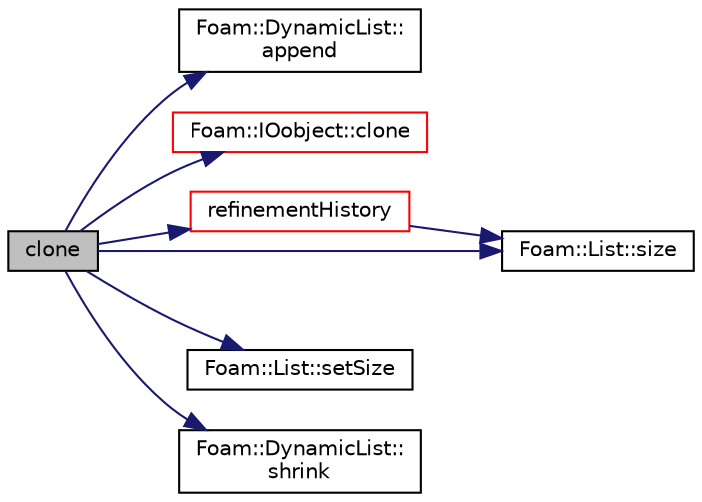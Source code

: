 digraph "clone"
{
  bgcolor="transparent";
  edge [fontname="Helvetica",fontsize="10",labelfontname="Helvetica",labelfontsize="10"];
  node [fontname="Helvetica",fontsize="10",shape=record];
  rankdir="LR";
  Node2974 [label="clone",height=0.2,width=0.4,color="black", fillcolor="grey75", style="filled", fontcolor="black"];
  Node2974 -> Node2975 [color="midnightblue",fontsize="10",style="solid",fontname="Helvetica"];
  Node2975 [label="Foam::DynamicList::\lappend",height=0.2,width=0.4,color="black",URL="$a27005.html#a7b67b42af715604376ad63a681dee6d8",tooltip="Append an element at the end of the list. "];
  Node2974 -> Node2976 [color="midnightblue",fontsize="10",style="solid",fontname="Helvetica"];
  Node2976 [label="Foam::IOobject::clone",height=0.2,width=0.4,color="red",URL="$a27249.html#a2586aa9ac4b54cdfc2bb9ed7780d4602",tooltip="Clone. "];
  Node2974 -> Node2984 [color="midnightblue",fontsize="10",style="solid",fontname="Helvetica"];
  Node2984 [label="refinementHistory",height=0.2,width=0.4,color="red",URL="$a22421.html#abdde36146e178ec3c82147ab8e08b54f",tooltip="Construct (read) given an IOobject. If global number of visible. "];
  Node2984 -> Node3102 [color="midnightblue",fontsize="10",style="solid",fontname="Helvetica"];
  Node3102 [label="Foam::List::size",height=0.2,width=0.4,color="black",URL="$a26833.html#a8a5f6fa29bd4b500caf186f60245b384",tooltip="Override size to be inconsistent with allocated storage. "];
  Node2974 -> Node3101 [color="midnightblue",fontsize="10",style="solid",fontname="Helvetica"];
  Node3101 [label="Foam::List::setSize",height=0.2,width=0.4,color="black",URL="$a26833.html#aedb985ffeaf1bdbfeccc2a8730405703",tooltip="Reset size of List. "];
  Node2974 -> Node3296 [color="midnightblue",fontsize="10",style="solid",fontname="Helvetica"];
  Node3296 [label="Foam::DynamicList::\lshrink",height=0.2,width=0.4,color="black",URL="$a27005.html#a88964e734acd91f096c914d0cc5a6e75",tooltip="Shrink the allocated space to the number of elements used. "];
  Node2974 -> Node3102 [color="midnightblue",fontsize="10",style="solid",fontname="Helvetica"];
}
